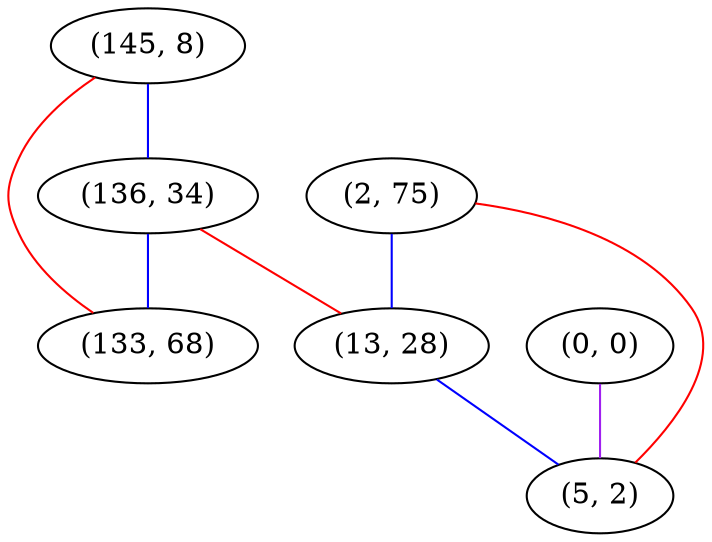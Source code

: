 graph "" {
"(145, 8)";
"(0, 0)";
"(136, 34)";
"(2, 75)";
"(133, 68)";
"(13, 28)";
"(5, 2)";
"(145, 8)" -- "(133, 68)"  [color=red, key=0, weight=1];
"(145, 8)" -- "(136, 34)"  [color=blue, key=0, weight=3];
"(0, 0)" -- "(5, 2)"  [color=purple, key=0, weight=4];
"(136, 34)" -- "(13, 28)"  [color=red, key=0, weight=1];
"(136, 34)" -- "(133, 68)"  [color=blue, key=0, weight=3];
"(2, 75)" -- "(13, 28)"  [color=blue, key=0, weight=3];
"(2, 75)" -- "(5, 2)"  [color=red, key=0, weight=1];
"(13, 28)" -- "(5, 2)"  [color=blue, key=0, weight=3];
}
